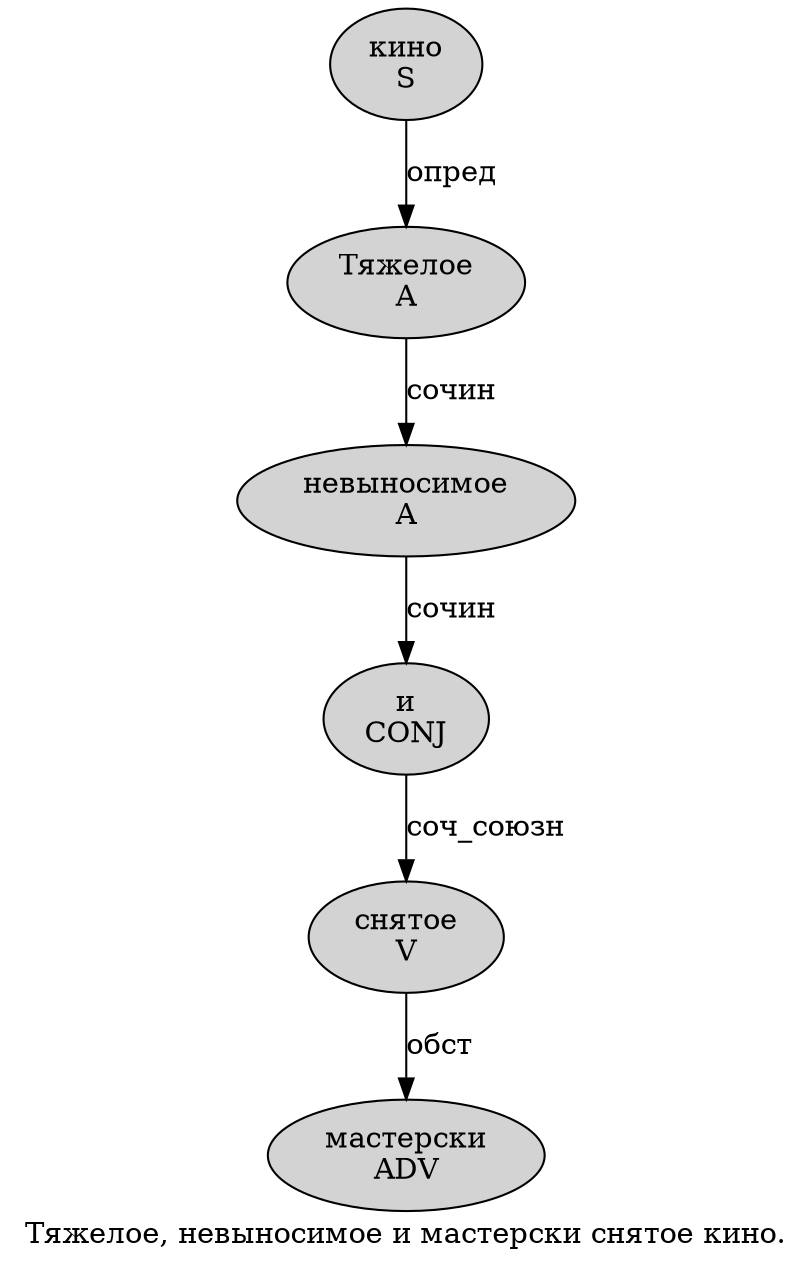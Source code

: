 digraph SENTENCE_426 {
	graph [label="Тяжелое, невыносимое и мастерски снятое кино."]
	node [style=filled]
		0 [label="Тяжелое
A" color="" fillcolor=lightgray penwidth=1 shape=ellipse]
		2 [label="невыносимое
A" color="" fillcolor=lightgray penwidth=1 shape=ellipse]
		3 [label="и
CONJ" color="" fillcolor=lightgray penwidth=1 shape=ellipse]
		4 [label="мастерски
ADV" color="" fillcolor=lightgray penwidth=1 shape=ellipse]
		5 [label="снятое
V" color="" fillcolor=lightgray penwidth=1 shape=ellipse]
		6 [label="кино
S" color="" fillcolor=lightgray penwidth=1 shape=ellipse]
			0 -> 2 [label="сочин"]
			2 -> 3 [label="сочин"]
			3 -> 5 [label="соч_союзн"]
			6 -> 0 [label="опред"]
			5 -> 4 [label="обст"]
}